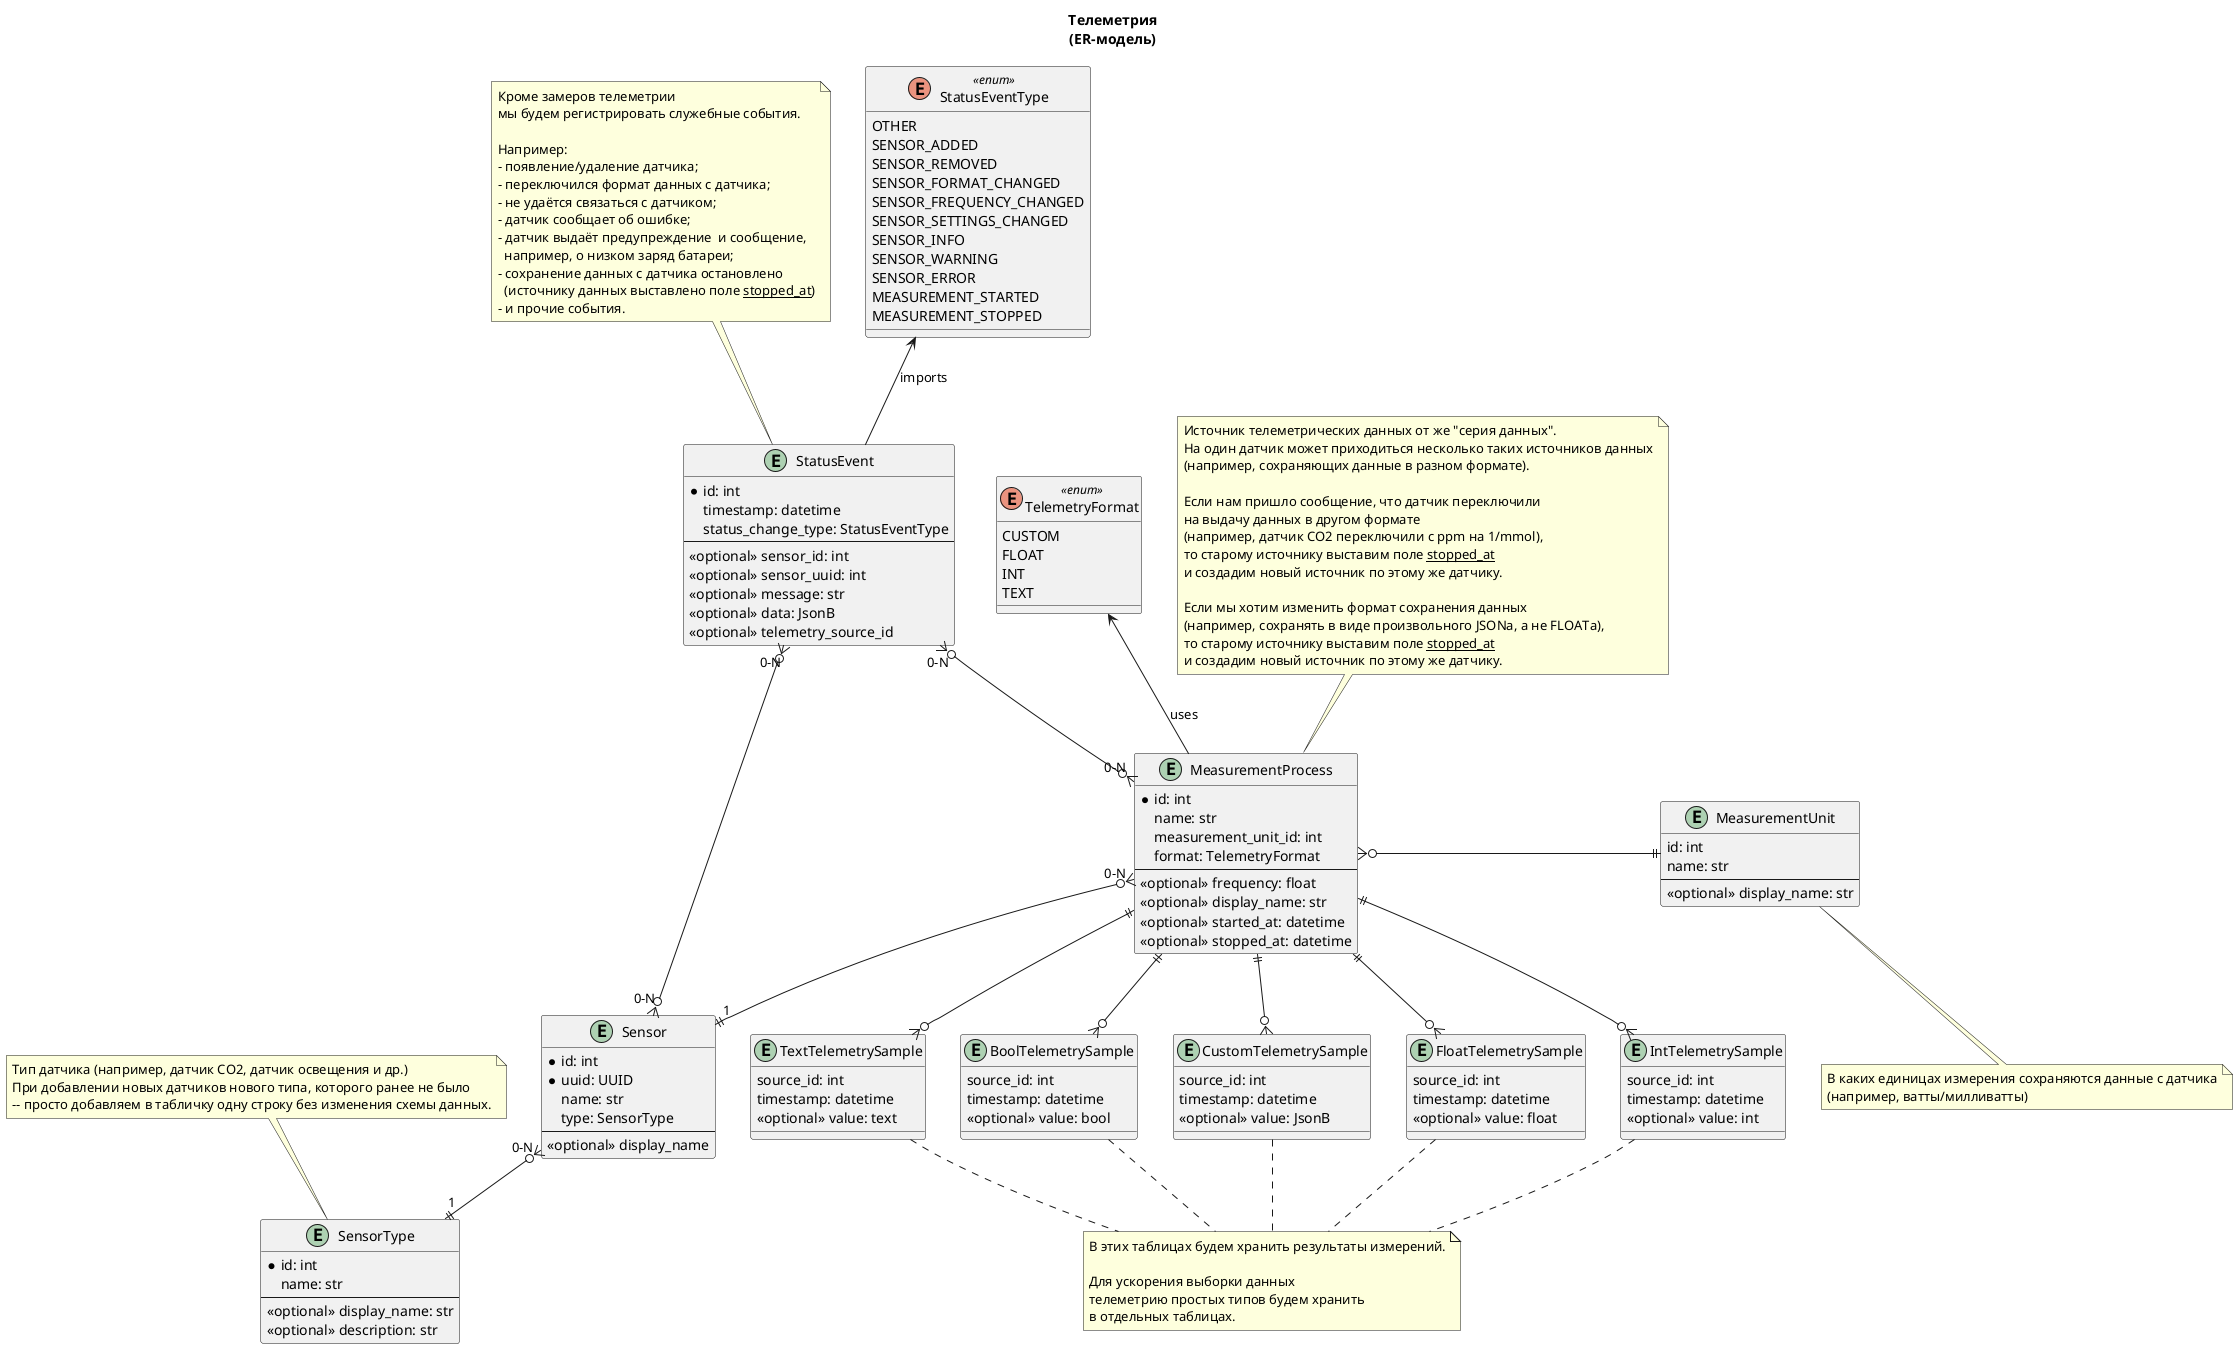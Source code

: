 @startuml

title Телеметрия\n(ER-модель)

entity SensorType {
    *id: int
    name: str
    ---
    <<optional>> display_name: str
    <<optional>> description: str
}

note as sensor_type_note
Тип датчика (например, датчик CO2, датчик освещения и др.)
При добавлении новых датчиков нового типа, которого ранее не было
-- просто добавляем в табличку одну строку без изменения схемы данных.
end note
sensor_type_note .. SensorType

entity Sensor {
    * id: int
    * uuid: UUID
    name: str
    type: SensorType
    ---
    <<optional>> display_name
}

Sensor "0-N" }o--|| "1" SensorType

entity MeasurementUnit{
    id: int
    name: str
    --
    <<optional>> display_name: str
}

note as measurement_unit_note
    В каких единицах измерения сохраняются данные с датчика
    (например, ватты/милливатты)
end note
MeasurementUnit .. measurement_unit_note

enum TelemetryFormat <<enum>> {
  CUSTOM
  FLOAT
  INT
  TEXT
}

entity MeasurementProcess {
    * id: int
    name: str
    measurement_unit_id: int
    format: TelemetryFormat
    --
    <<optional>> frequency: float
    <<optional>> display_name: str
    <<optional>> started_at: datetime
    <<optional>> stopped_at: datetime
}

note as telemetry_source_note
    Источник телеметрических данных от же "серия данных".
    На один датчик может приходиться несколько таких источников данных
    (например, сохраняющих данные в разном формате).

    Если нам пришло сообщение, что датчик переключили
    на выдачу данных в другом формате
    (например, датчик CO2 переключили с ppm на 1/mmol),
    то старому источнику выставим поле <u>stopped_at</u>
    и создадим новый источник по этому же датчику.

    Если мы хотим изменить формат сохранения данных
    (например, сохранять в виде произвольного JSONа, а не FLOATа),
    то старому источнику выставим поле <u>stopped_at</u>
    и создадим новый источник по этому же датчику.
    end note

telemetry_source_note -- MeasurementProcess


MeasurementProcess }o-|| MeasurementUnit

TelemetryFormat <-- MeasurementProcess: uses
MeasurementProcess "0-N" }o--|| "1" Sensor


entity "CustomTelemetrySample" as custom_telemetry_sample {
    source_id: int
    timestamp: datetime
    <<optional>> value: JsonB
}

entity "FloatTelemetrySample" as float_telemetry_sample {
    source_id: int
    timestamp: datetime
    <<optional>> value: float
}

entity "IntTelemetrySample" as int_telemetry_sample {
    source_id: int
    timestamp: datetime
    <<optional>> value: int
}

entity "TextTelemetrySample" as text_telemetry_sample {
    source_id: int
    timestamp: datetime
    <<optional>> value: text
}

entity "BoolTelemetrySample" as bool_telemetry_sample {
    source_id: int
    timestamp: datetime
    <<optional>> value: bool
}

MeasurementProcess ||--o{ custom_telemetry_sample
MeasurementProcess ||--o{ float_telemetry_sample
MeasurementProcess ||--o{ int_telemetry_sample
MeasurementProcess ||--o{ text_telemetry_sample
MeasurementProcess ||--o{ bool_telemetry_sample

note as telemetry_tables_note
В этих таблицах будем хранить результаты измерений.

Для ускорения выборки данных
телеметрию простых типов будем хранить
в отдельных таблицах.
end note

text_telemetry_sample .. telemetry_tables_note
bool_telemetry_sample .. telemetry_tables_note
custom_telemetry_sample .. telemetry_tables_note
float_telemetry_sample .. telemetry_tables_note
int_telemetry_sample .. telemetry_tables_note


entity StatusEvent {
* id: int
timestamp: datetime
status_change_type: StatusEventType
---
<<optional>> sensor_id: int
<<optional>> sensor_uuid: int
<<optional>> message: str
<<optional>> data: JsonB
<<optional>> telemetry_source_id
}

note as status_event_note
Кроме замеров телеметрии
мы будем регистрировать служебные события.

Например:
- появление/удаление датчика;
- переключился формат данных с датчика;
- не удаётся связаться с датчиком;
- датчик сообщает об ошибке;
- датчик выдаёт предупреждение  и сообщение,
  например, о низком заряд батареи;
- сохранение данных с датчика остановлено
  (источнику данных выставлено поле <u>stopped_at</u>)
- и прочие события.
end note
status_event_note .. StatusEvent

StatusEvent "0-N" }o--o{ "0-N" Sensor
StatusEvent "0-N" }o--o{ "0-N" MeasurementProcess

enum StatusEventType <<enum>> {
    OTHER
    SENSOR_ADDED
    SENSOR_REMOVED
    SENSOR_FORMAT_CHANGED
    SENSOR_FREQUENCY_CHANGED
    SENSOR_SETTINGS_CHANGED
    SENSOR_INFO
    SENSOR_WARNING
    SENSOR_ERROR
    MEASUREMENT_STARTED
    MEASUREMENT_STOPPED
}

StatusEventType <-- StatusEvent :imports

@enduml